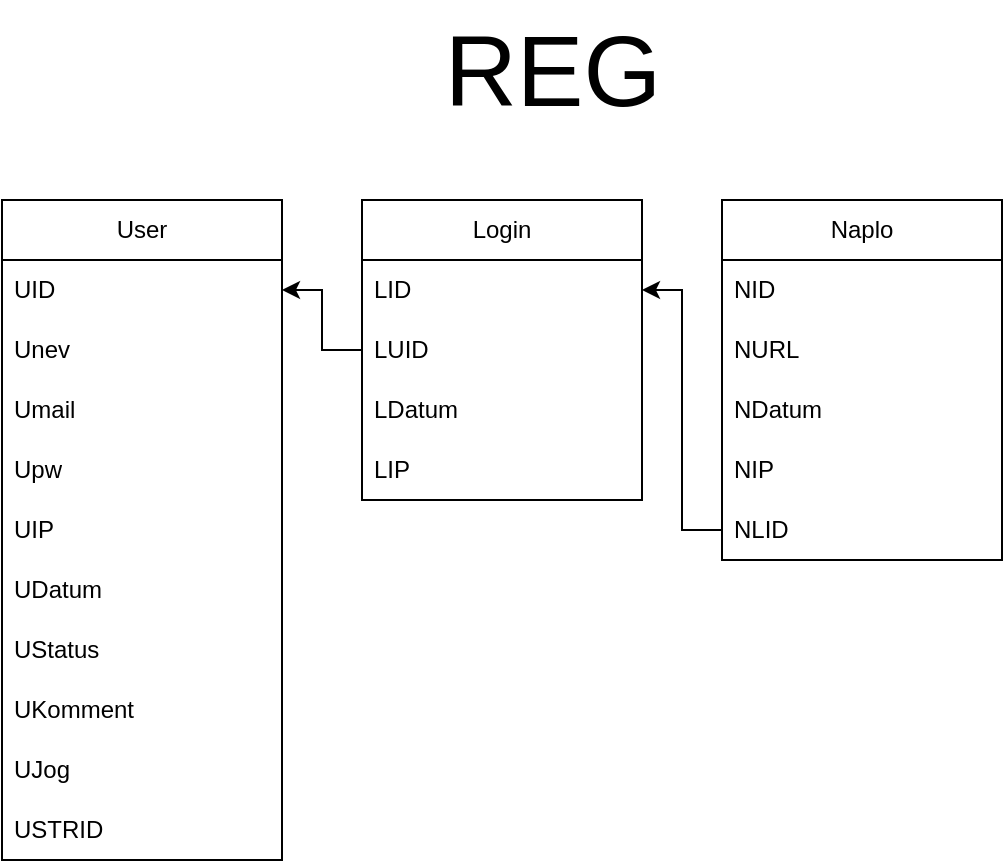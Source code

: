 <mxfile version="22.0.3" type="device">
  <diagram name="Page-1" id="efa7a0a1-bf9b-a30e-e6df-94a7791c09e9">
    <mxGraphModel dx="1221" dy="823" grid="1" gridSize="10" guides="1" tooltips="1" connect="1" arrows="1" fold="1" page="1" pageScale="1" pageWidth="826" pageHeight="1169" background="none" math="0" shadow="0">
      <root>
        <mxCell id="0" />
        <mxCell id="1" parent="0" />
        <mxCell id="dKZCVHdeJUjP6o960ku_-114" value="User" style="swimlane;fontStyle=0;childLayout=stackLayout;horizontal=1;startSize=30;horizontalStack=0;resizeParent=1;resizeParentMax=0;resizeLast=0;collapsible=1;marginBottom=0;whiteSpace=wrap;html=1;" vertex="1" parent="1">
          <mxGeometry x="60" y="190" width="140" height="330" as="geometry">
            <mxRectangle x="10" y="10" width="60" height="30" as="alternateBounds" />
          </mxGeometry>
        </mxCell>
        <mxCell id="dKZCVHdeJUjP6o960ku_-115" value="UID" style="text;strokeColor=none;fillColor=none;align=left;verticalAlign=middle;spacingLeft=4;spacingRight=4;overflow=hidden;points=[[0,0.5],[1,0.5]];portConstraint=eastwest;rotatable=0;whiteSpace=wrap;html=1;" vertex="1" parent="dKZCVHdeJUjP6o960ku_-114">
          <mxGeometry y="30" width="140" height="30" as="geometry" />
        </mxCell>
        <mxCell id="dKZCVHdeJUjP6o960ku_-116" value="Unev" style="text;strokeColor=none;fillColor=none;align=left;verticalAlign=middle;spacingLeft=4;spacingRight=4;overflow=hidden;points=[[0,0.5],[1,0.5]];portConstraint=eastwest;rotatable=0;whiteSpace=wrap;html=1;" vertex="1" parent="dKZCVHdeJUjP6o960ku_-114">
          <mxGeometry y="60" width="140" height="30" as="geometry" />
        </mxCell>
        <mxCell id="dKZCVHdeJUjP6o960ku_-117" value="Umail" style="text;strokeColor=none;fillColor=none;align=left;verticalAlign=middle;spacingLeft=4;spacingRight=4;overflow=hidden;points=[[0,0.5],[1,0.5]];portConstraint=eastwest;rotatable=0;whiteSpace=wrap;html=1;" vertex="1" parent="dKZCVHdeJUjP6o960ku_-114">
          <mxGeometry y="90" width="140" height="30" as="geometry" />
        </mxCell>
        <mxCell id="dKZCVHdeJUjP6o960ku_-118" value="Upw" style="text;strokeColor=none;fillColor=none;align=left;verticalAlign=middle;spacingLeft=4;spacingRight=4;overflow=hidden;points=[[0,0.5],[1,0.5]];portConstraint=eastwest;rotatable=0;whiteSpace=wrap;html=1;" vertex="1" parent="dKZCVHdeJUjP6o960ku_-114">
          <mxGeometry y="120" width="140" height="30" as="geometry" />
        </mxCell>
        <mxCell id="dKZCVHdeJUjP6o960ku_-119" value="UIP" style="text;strokeColor=none;fillColor=none;align=left;verticalAlign=middle;spacingLeft=4;spacingRight=4;overflow=hidden;points=[[0,0.5],[1,0.5]];portConstraint=eastwest;rotatable=0;whiteSpace=wrap;html=1;" vertex="1" parent="dKZCVHdeJUjP6o960ku_-114">
          <mxGeometry y="150" width="140" height="30" as="geometry" />
        </mxCell>
        <mxCell id="dKZCVHdeJUjP6o960ku_-120" value="UDatum" style="text;strokeColor=none;fillColor=none;align=left;verticalAlign=middle;spacingLeft=4;spacingRight=4;overflow=hidden;points=[[0,0.5],[1,0.5]];portConstraint=eastwest;rotatable=0;whiteSpace=wrap;html=1;" vertex="1" parent="dKZCVHdeJUjP6o960ku_-114">
          <mxGeometry y="180" width="140" height="30" as="geometry" />
        </mxCell>
        <mxCell id="dKZCVHdeJUjP6o960ku_-121" value="UStatus" style="text;strokeColor=none;fillColor=none;align=left;verticalAlign=middle;spacingLeft=4;spacingRight=4;overflow=hidden;points=[[0,0.5],[1,0.5]];portConstraint=eastwest;rotatable=0;whiteSpace=wrap;html=1;" vertex="1" parent="dKZCVHdeJUjP6o960ku_-114">
          <mxGeometry y="210" width="140" height="30" as="geometry" />
        </mxCell>
        <mxCell id="dKZCVHdeJUjP6o960ku_-122" value="UKomment" style="text;strokeColor=none;fillColor=none;align=left;verticalAlign=middle;spacingLeft=4;spacingRight=4;overflow=hidden;points=[[0,0.5],[1,0.5]];portConstraint=eastwest;rotatable=0;whiteSpace=wrap;html=1;" vertex="1" parent="dKZCVHdeJUjP6o960ku_-114">
          <mxGeometry y="240" width="140" height="30" as="geometry" />
        </mxCell>
        <mxCell id="dKZCVHdeJUjP6o960ku_-136" value="UJog" style="text;strokeColor=none;fillColor=none;align=left;verticalAlign=middle;spacingLeft=4;spacingRight=4;overflow=hidden;points=[[0,0.5],[1,0.5]];portConstraint=eastwest;rotatable=0;whiteSpace=wrap;html=1;" vertex="1" parent="dKZCVHdeJUjP6o960ku_-114">
          <mxGeometry y="270" width="140" height="30" as="geometry" />
        </mxCell>
        <mxCell id="dKZCVHdeJUjP6o960ku_-135" value="USTRID" style="text;strokeColor=none;fillColor=none;align=left;verticalAlign=middle;spacingLeft=4;spacingRight=4;overflow=hidden;points=[[0,0.5],[1,0.5]];portConstraint=eastwest;rotatable=0;whiteSpace=wrap;html=1;" vertex="1" parent="dKZCVHdeJUjP6o960ku_-114">
          <mxGeometry y="300" width="140" height="30" as="geometry" />
        </mxCell>
        <mxCell id="dKZCVHdeJUjP6o960ku_-123" value="Login" style="swimlane;fontStyle=0;childLayout=stackLayout;horizontal=1;startSize=30;horizontalStack=0;resizeParent=1;resizeParentMax=0;resizeLast=0;collapsible=1;marginBottom=0;whiteSpace=wrap;html=1;" vertex="1" parent="1">
          <mxGeometry x="240" y="190" width="140" height="150" as="geometry" />
        </mxCell>
        <mxCell id="dKZCVHdeJUjP6o960ku_-124" value="LID" style="text;strokeColor=none;fillColor=none;align=left;verticalAlign=middle;spacingLeft=4;spacingRight=4;overflow=hidden;points=[[0,0.5],[1,0.5]];portConstraint=eastwest;rotatable=0;whiteSpace=wrap;html=1;" vertex="1" parent="dKZCVHdeJUjP6o960ku_-123">
          <mxGeometry y="30" width="140" height="30" as="geometry" />
        </mxCell>
        <mxCell id="dKZCVHdeJUjP6o960ku_-125" value="LUID" style="text;strokeColor=none;fillColor=none;align=left;verticalAlign=middle;spacingLeft=4;spacingRight=4;overflow=hidden;points=[[0,0.5],[1,0.5]];portConstraint=eastwest;rotatable=0;whiteSpace=wrap;html=1;" vertex="1" parent="dKZCVHdeJUjP6o960ku_-123">
          <mxGeometry y="60" width="140" height="30" as="geometry" />
        </mxCell>
        <mxCell id="dKZCVHdeJUjP6o960ku_-126" value="LDatum" style="text;strokeColor=none;fillColor=none;align=left;verticalAlign=middle;spacingLeft=4;spacingRight=4;overflow=hidden;points=[[0,0.5],[1,0.5]];portConstraint=eastwest;rotatable=0;whiteSpace=wrap;html=1;" vertex="1" parent="dKZCVHdeJUjP6o960ku_-123">
          <mxGeometry y="90" width="140" height="30" as="geometry" />
        </mxCell>
        <mxCell id="dKZCVHdeJUjP6o960ku_-127" value="LIP" style="text;strokeColor=none;fillColor=none;align=left;verticalAlign=middle;spacingLeft=4;spacingRight=4;overflow=hidden;points=[[0,0.5],[1,0.5]];portConstraint=eastwest;rotatable=0;whiteSpace=wrap;html=1;" vertex="1" parent="dKZCVHdeJUjP6o960ku_-123">
          <mxGeometry y="120" width="140" height="30" as="geometry" />
        </mxCell>
        <mxCell id="dKZCVHdeJUjP6o960ku_-129" value="Naplo" style="swimlane;fontStyle=0;childLayout=stackLayout;horizontal=1;startSize=30;horizontalStack=0;resizeParent=1;resizeParentMax=0;resizeLast=0;collapsible=1;marginBottom=0;whiteSpace=wrap;html=1;" vertex="1" parent="1">
          <mxGeometry x="420" y="190" width="140" height="180" as="geometry" />
        </mxCell>
        <mxCell id="dKZCVHdeJUjP6o960ku_-130" value="NID" style="text;strokeColor=none;fillColor=none;align=left;verticalAlign=middle;spacingLeft=4;spacingRight=4;overflow=hidden;points=[[0,0.5],[1,0.5]];portConstraint=eastwest;rotatable=0;whiteSpace=wrap;html=1;" vertex="1" parent="dKZCVHdeJUjP6o960ku_-129">
          <mxGeometry y="30" width="140" height="30" as="geometry" />
        </mxCell>
        <mxCell id="dKZCVHdeJUjP6o960ku_-131" value="NURL" style="text;strokeColor=none;fillColor=none;align=left;verticalAlign=middle;spacingLeft=4;spacingRight=4;overflow=hidden;points=[[0,0.5],[1,0.5]];portConstraint=eastwest;rotatable=0;whiteSpace=wrap;html=1;" vertex="1" parent="dKZCVHdeJUjP6o960ku_-129">
          <mxGeometry y="60" width="140" height="30" as="geometry" />
        </mxCell>
        <mxCell id="dKZCVHdeJUjP6o960ku_-132" value="NDatum" style="text;strokeColor=none;fillColor=none;align=left;verticalAlign=middle;spacingLeft=4;spacingRight=4;overflow=hidden;points=[[0,0.5],[1,0.5]];portConstraint=eastwest;rotatable=0;whiteSpace=wrap;html=1;" vertex="1" parent="dKZCVHdeJUjP6o960ku_-129">
          <mxGeometry y="90" width="140" height="30" as="geometry" />
        </mxCell>
        <mxCell id="dKZCVHdeJUjP6o960ku_-133" value="NIP" style="text;strokeColor=none;fillColor=none;align=left;verticalAlign=middle;spacingLeft=4;spacingRight=4;overflow=hidden;points=[[0,0.5],[1,0.5]];portConstraint=eastwest;rotatable=0;whiteSpace=wrap;html=1;" vertex="1" parent="dKZCVHdeJUjP6o960ku_-129">
          <mxGeometry y="120" width="140" height="30" as="geometry" />
        </mxCell>
        <mxCell id="dKZCVHdeJUjP6o960ku_-134" value="NLID" style="text;strokeColor=none;fillColor=none;align=left;verticalAlign=middle;spacingLeft=4;spacingRight=4;overflow=hidden;points=[[0,0.5],[1,0.5]];portConstraint=eastwest;rotatable=0;whiteSpace=wrap;html=1;" vertex="1" parent="dKZCVHdeJUjP6o960ku_-129">
          <mxGeometry y="150" width="140" height="30" as="geometry" />
        </mxCell>
        <mxCell id="dKZCVHdeJUjP6o960ku_-137" value="REG" style="text;html=1;align=center;verticalAlign=middle;resizable=0;points=[];autosize=1;strokeColor=none;fillColor=none;fontSize=50;" vertex="1" parent="1">
          <mxGeometry x="270" y="90" width="130" height="70" as="geometry" />
        </mxCell>
        <mxCell id="dKZCVHdeJUjP6o960ku_-138" style="edgeStyle=orthogonalEdgeStyle;rounded=0;orthogonalLoop=1;jettySize=auto;html=1;" edge="1" parent="1" source="dKZCVHdeJUjP6o960ku_-134" target="dKZCVHdeJUjP6o960ku_-124">
          <mxGeometry relative="1" as="geometry" />
        </mxCell>
        <mxCell id="dKZCVHdeJUjP6o960ku_-139" style="edgeStyle=orthogonalEdgeStyle;rounded=0;orthogonalLoop=1;jettySize=auto;html=1;" edge="1" parent="1" source="dKZCVHdeJUjP6o960ku_-125" target="dKZCVHdeJUjP6o960ku_-115">
          <mxGeometry relative="1" as="geometry" />
        </mxCell>
      </root>
    </mxGraphModel>
  </diagram>
</mxfile>
